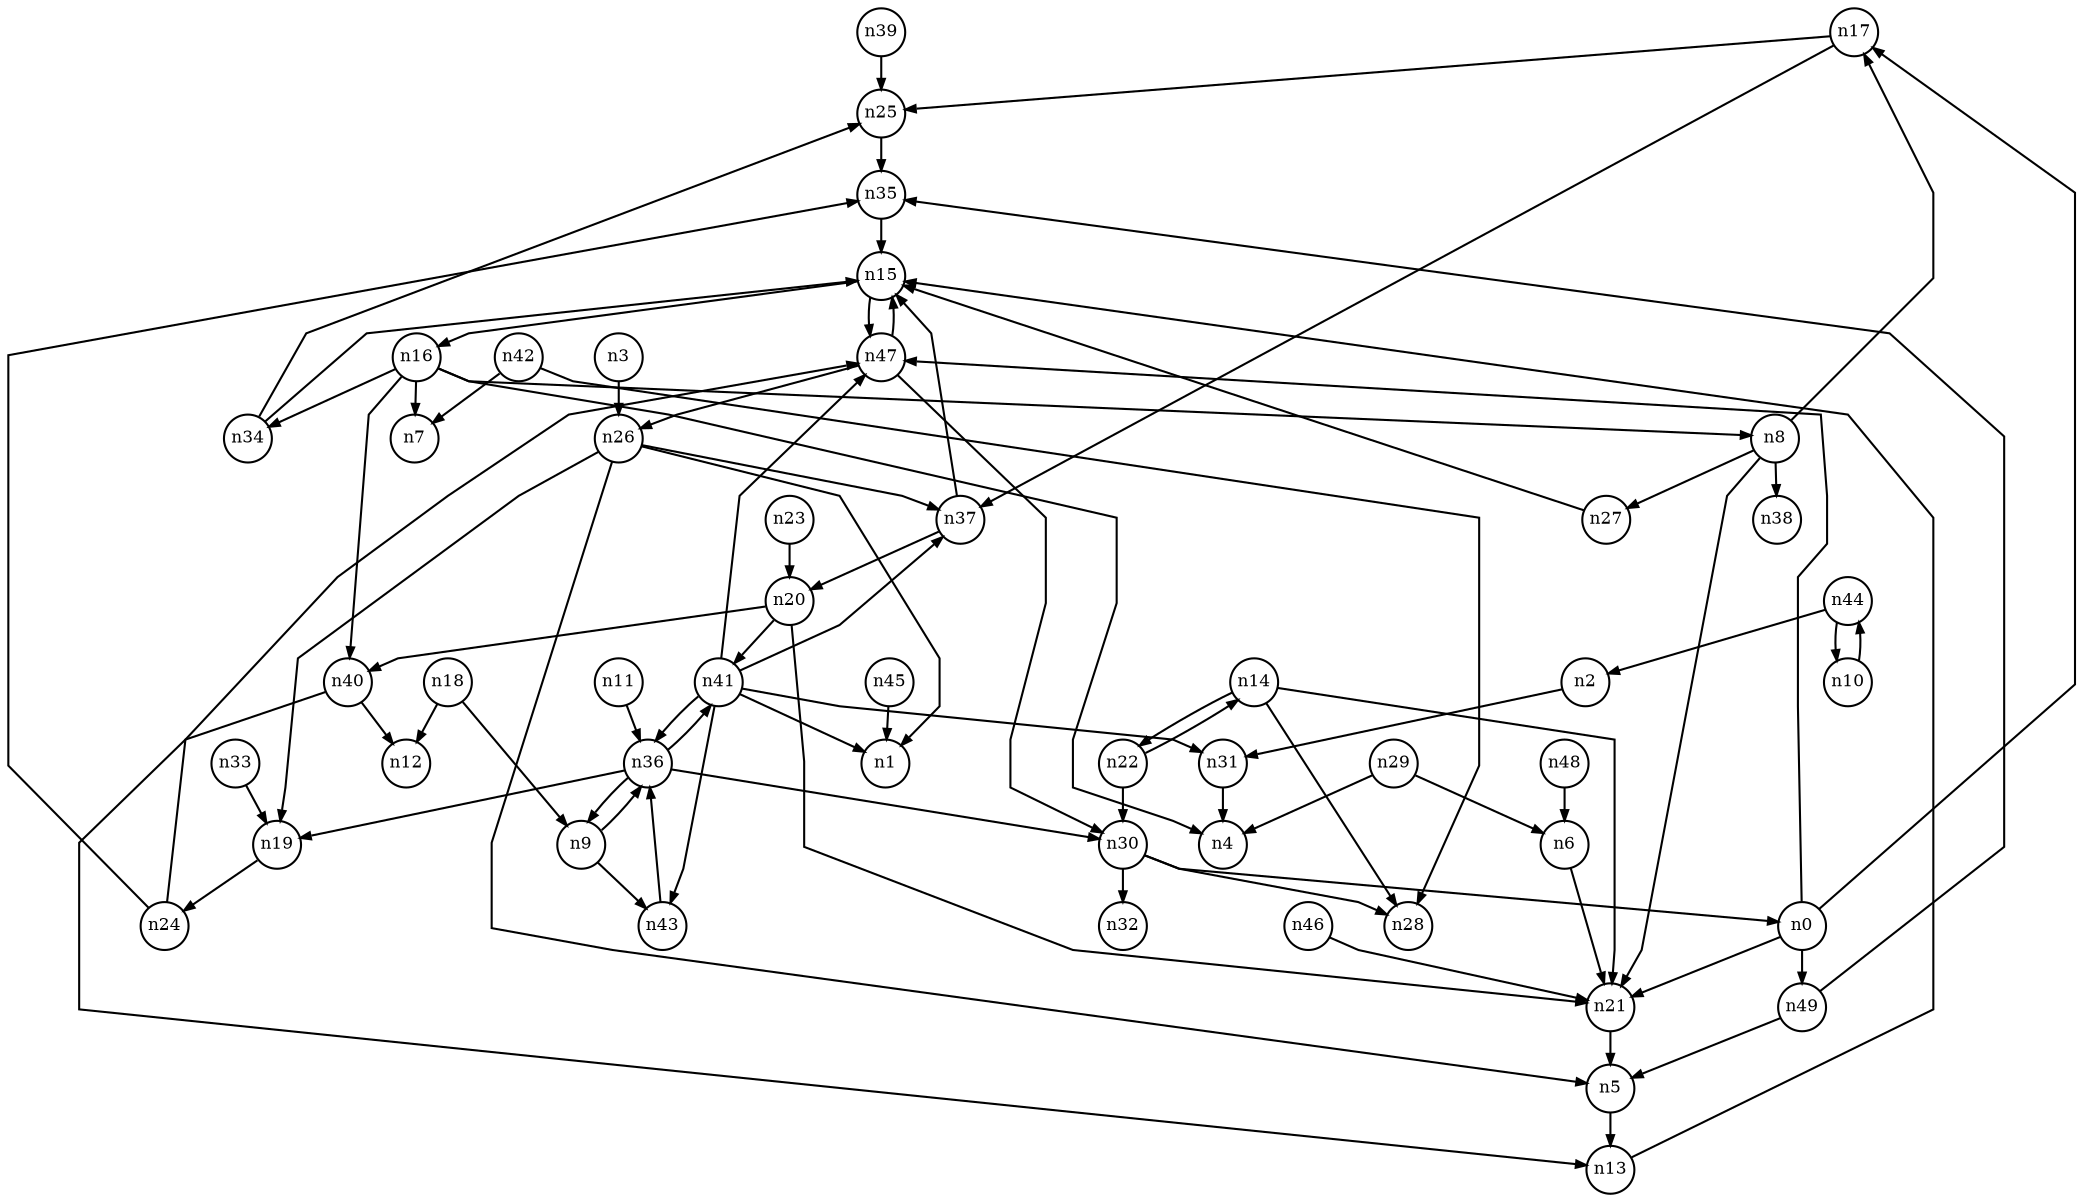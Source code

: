 digraph G{
splines=polyline;
ranksep=0.22;
nodesep=0.22;
nodesize=0.16;
fontsize=8
edge [arrowsize=0.5]
node [fontsize=8 shape=circle width=0.32 fixedsize=shape];

n17 -> n25
n17 -> n37
n0 -> n17
n0 -> n21
n0 -> n47
n0 -> n49
n21 -> n5
n47 -> n26
n47 -> n30
n47 -> n15
n49 -> n5
n49 -> n35
n31 -> n4
n2 -> n31
n26 -> n1
n26 -> n5
n26 -> n19
n26 -> n37
n3 -> n26
n13 -> n15
n5 -> n13
n6 -> n21
n8 -> n17
n8 -> n21
n8 -> n27
n8 -> n38
n27 -> n15
n43 -> n36
n9 -> n43
n9 -> n36
n36 -> n9
n36 -> n19
n36 -> n30
n36 -> n41
n11 -> n36
n14 -> n21
n14 -> n22
n14 -> n28
n22 -> n30
n22 -> n14
n16 -> n4
n16 -> n7
n16 -> n8
n16 -> n40
n16 -> n34
n15 -> n16
n15 -> n47
n40 -> n12
n40 -> n13
n25 -> n35
n18 -> n9
n18 -> n12
n20 -> n21
n20 -> n40
n20 -> n41
n30 -> n28
n30 -> n32
n30 -> n0
n23 -> n20
n35 -> n15
n24 -> n35
n24 -> n47
n19 -> n24
n29 -> n4
n29 -> n6
n33 -> n19
n34 -> n15
n34 -> n25
n37 -> n15
n37 -> n20
n39 -> n25
n41 -> n1
n41 -> n31
n41 -> n36
n41 -> n37
n41 -> n43
n41 -> n47
n42 -> n7
n42 -> n28
n44 -> n2
n44 -> n10
n10 -> n44
n45 -> n1
n46 -> n21
n48 -> n6
}
